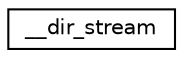 digraph "Graphical Class Hierarchy"
{
  edge [fontname="Helvetica",fontsize="10",labelfontname="Helvetica",labelfontsize="10"];
  node [fontname="Helvetica",fontsize="10",shape=record];
  rankdir="LR";
  Node0 [label="__dir_stream",height=0.2,width=0.4,color="black", fillcolor="white", style="filled",URL="$class____dir__stream.html"];
}
